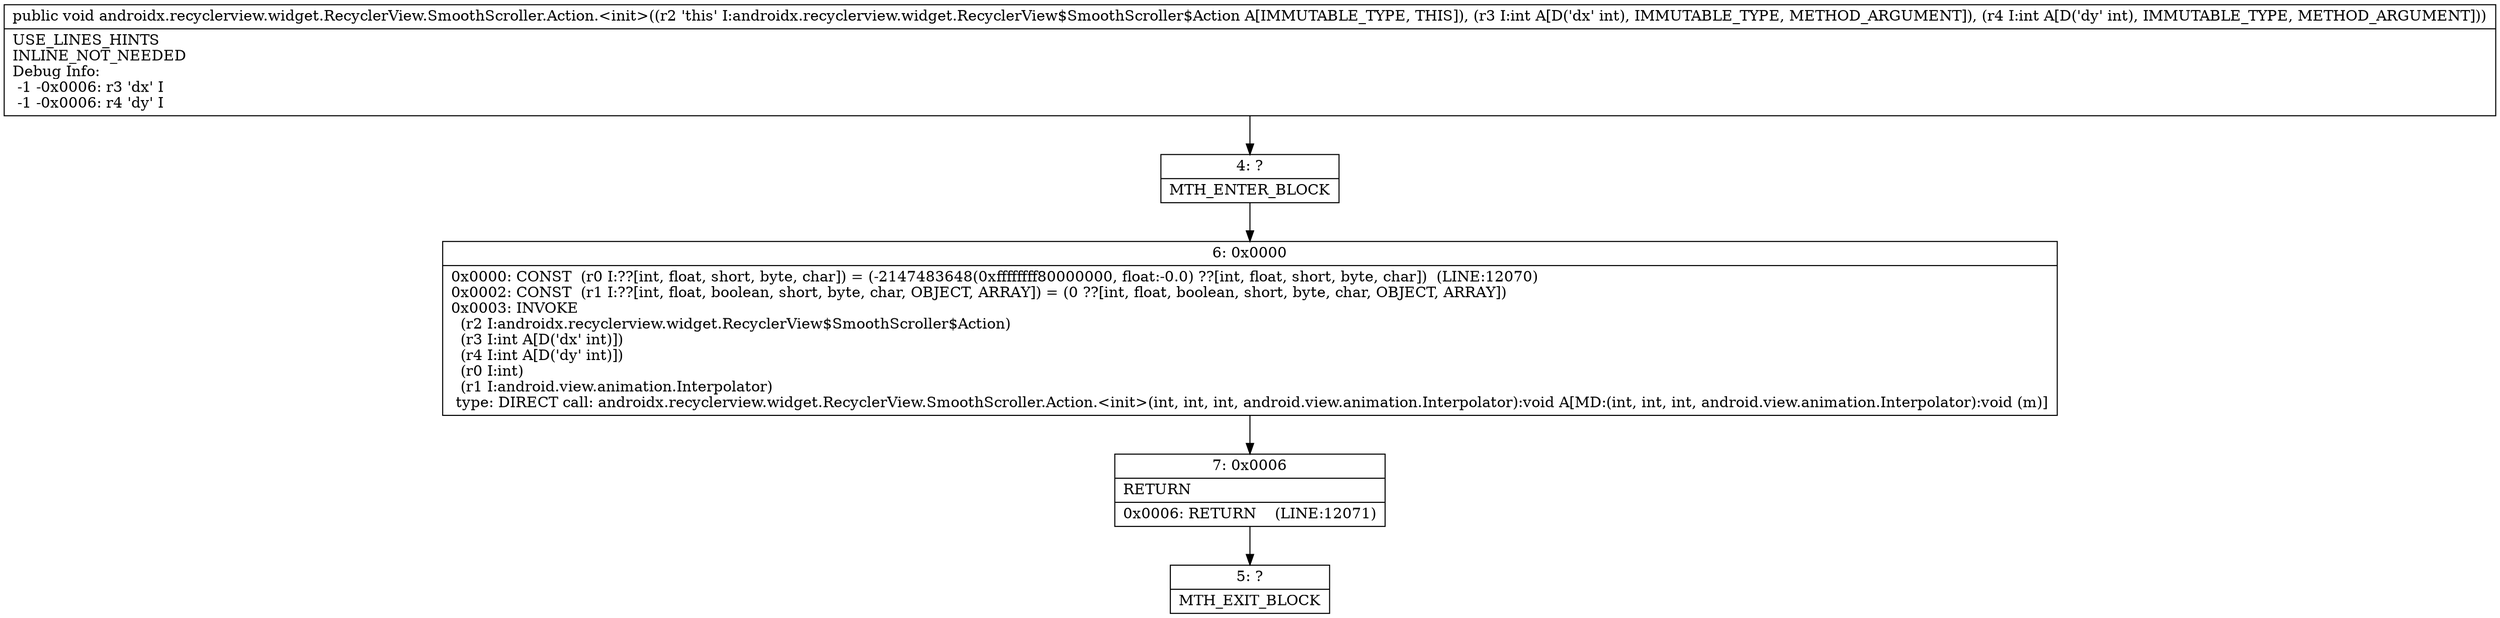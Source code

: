 digraph "CFG forandroidx.recyclerview.widget.RecyclerView.SmoothScroller.Action.\<init\>(II)V" {
Node_4 [shape=record,label="{4\:\ ?|MTH_ENTER_BLOCK\l}"];
Node_6 [shape=record,label="{6\:\ 0x0000|0x0000: CONST  (r0 I:??[int, float, short, byte, char]) = (\-2147483648(0xffffffff80000000, float:\-0.0) ??[int, float, short, byte, char])  (LINE:12070)\l0x0002: CONST  (r1 I:??[int, float, boolean, short, byte, char, OBJECT, ARRAY]) = (0 ??[int, float, boolean, short, byte, char, OBJECT, ARRAY]) \l0x0003: INVOKE  \l  (r2 I:androidx.recyclerview.widget.RecyclerView$SmoothScroller$Action)\l  (r3 I:int A[D('dx' int)])\l  (r4 I:int A[D('dy' int)])\l  (r0 I:int)\l  (r1 I:android.view.animation.Interpolator)\l type: DIRECT call: androidx.recyclerview.widget.RecyclerView.SmoothScroller.Action.\<init\>(int, int, int, android.view.animation.Interpolator):void A[MD:(int, int, int, android.view.animation.Interpolator):void (m)]\l}"];
Node_7 [shape=record,label="{7\:\ 0x0006|RETURN\l|0x0006: RETURN    (LINE:12071)\l}"];
Node_5 [shape=record,label="{5\:\ ?|MTH_EXIT_BLOCK\l}"];
MethodNode[shape=record,label="{public void androidx.recyclerview.widget.RecyclerView.SmoothScroller.Action.\<init\>((r2 'this' I:androidx.recyclerview.widget.RecyclerView$SmoothScroller$Action A[IMMUTABLE_TYPE, THIS]), (r3 I:int A[D('dx' int), IMMUTABLE_TYPE, METHOD_ARGUMENT]), (r4 I:int A[D('dy' int), IMMUTABLE_TYPE, METHOD_ARGUMENT]))  | USE_LINES_HINTS\lINLINE_NOT_NEEDED\lDebug Info:\l  \-1 \-0x0006: r3 'dx' I\l  \-1 \-0x0006: r4 'dy' I\l}"];
MethodNode -> Node_4;Node_4 -> Node_6;
Node_6 -> Node_7;
Node_7 -> Node_5;
}

